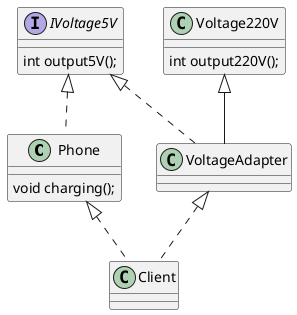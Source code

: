 @startuml
class Phone{
    void charging();
}
interface IVoltage5V{
    int output5V();
}
class Voltage220V{
    int output220V();
}

IVoltage5V <|.. VoltageAdapter
Voltage220V <|-- VoltageAdapter

IVoltage5V <|.. Phone
Phone <|.. Client
VoltageAdapter <|.. Client

@enduml